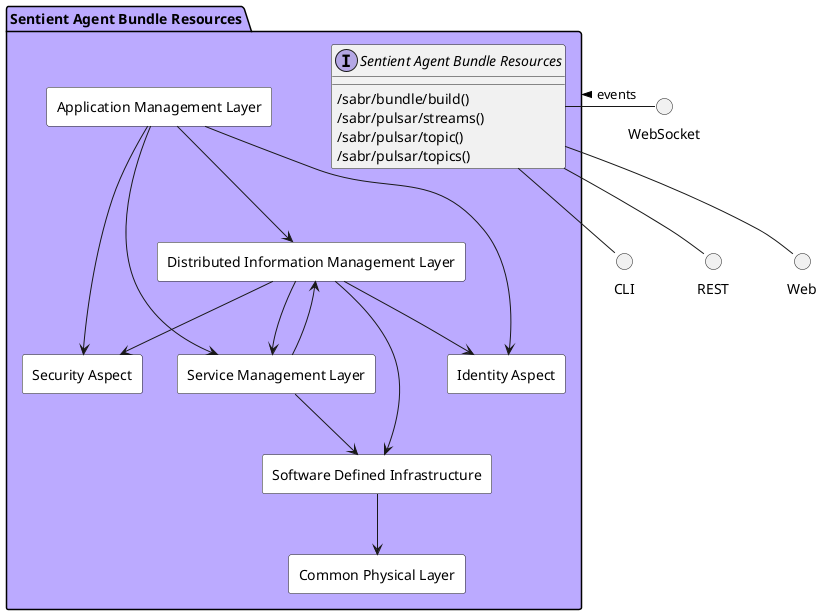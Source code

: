 @startuml



package "Sentient Agent Bundle Resources" #bbaaff {

    interface "Sentient Agent Bundle Resources" as i {

            /sabr/bundle/build()
            /sabr/pulsar/streams()
            /sabr/pulsar/topic()
            /sabr/pulsar/topics()

    }
}

circle REST
circle Web
circle CLI
circle WebSocket

i -down- Web
i -down- CLI
i -down- REST
WebSocket -left- i: events >

package "Sentient Agent Bundle Resources" #bbaaff {


rectangle "Application Management Layer" #white {
}

rectangle "Common Physical Layer" #white {
}

rectangle "Distributed Information Management Layer" #white {
}

rectangle "Identity Aspect" #white {
}

rectangle "Security Aspect" #white {
}

rectangle "Service Management Layer" #white {
}

rectangle "Software Defined Infrastructure" #white {
}

    "Application Management Layer" --> "Distributed Information Management Layer"

    "Application Management Layer" --> "Service Management Layer"

    "Application Management Layer" --> "Security Aspect"

    "Application Management Layer" --> "Identity Aspect"

    "Distributed Information Management Layer" --> "Software Defined Infrastructure"

    "Distributed Information Management Layer" --> "Service Management Layer"

    "Distributed Information Management Layer" --> "Security Aspect"

    "Distributed Information Management Layer" --> "Identity Aspect"

    "Service Management Layer" --> "Software Defined Infrastructure"

    "Service Management Layer" --> "Distributed Information Management Layer"

    "Software Defined Infrastructure" --> "Common Physical Layer"

}



@enduml
